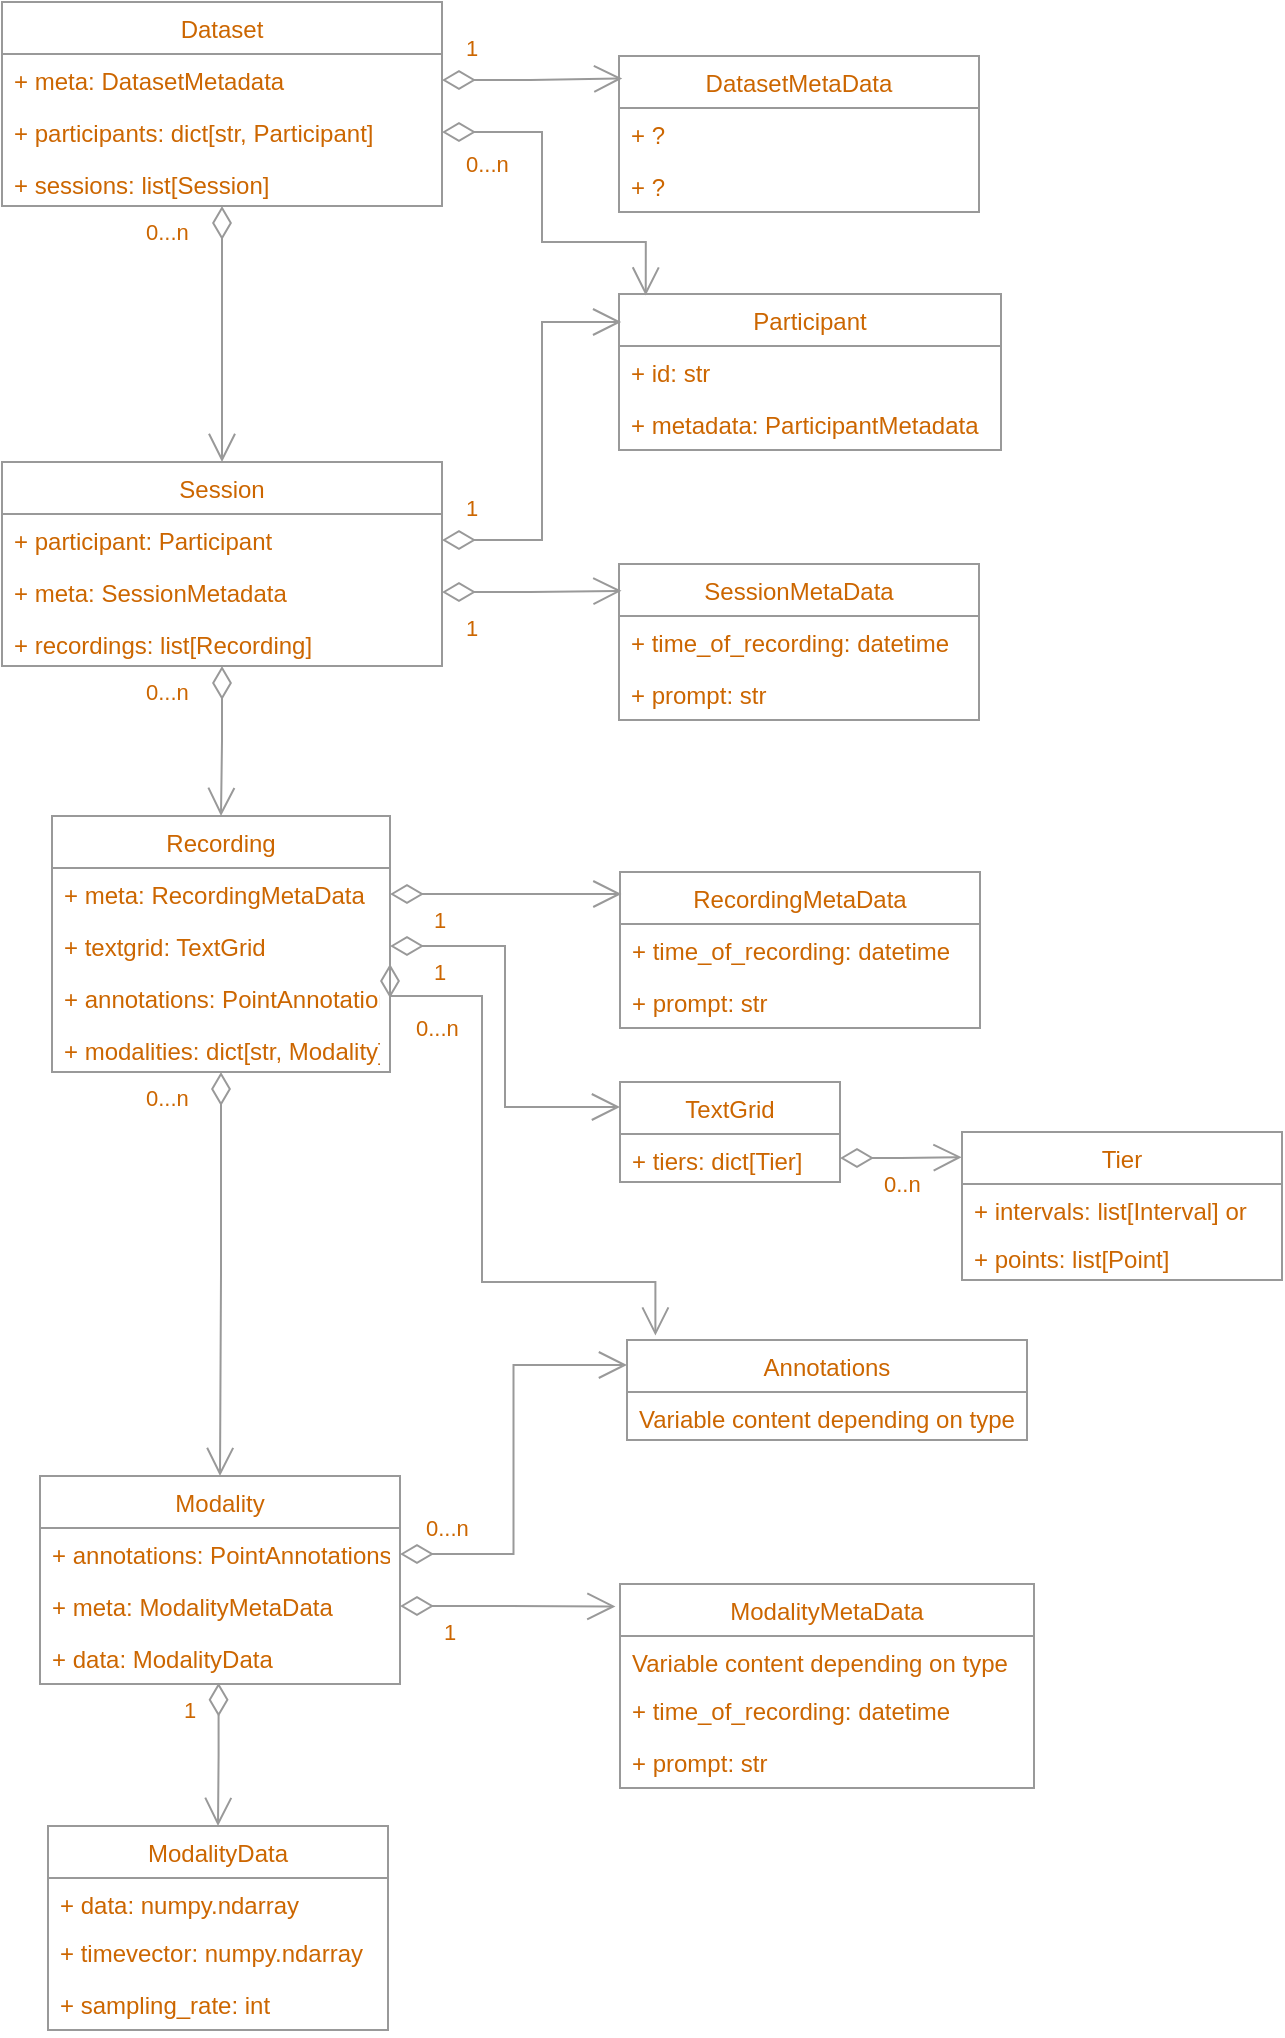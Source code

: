 <mxfile version="22.1.16" type="device">
  <diagram id="lCh61VhRBcFmrFULaLqr" name="Page-1">
    <mxGraphModel dx="1147" dy="670" grid="1" gridSize="10" guides="1" tooltips="1" connect="1" arrows="1" fold="1" page="1" pageScale="1" pageWidth="1169" pageHeight="827" math="0" shadow="0">
      <root>
        <mxCell id="0" />
        <mxCell id="1" parent="0" />
        <mxCell id="EE9BV4YBEMpnvcACtNnI-5" value="Recording" style="swimlane;fontStyle=0;childLayout=stackLayout;horizontal=1;startSize=26;fillColor=none;horizontalStack=0;resizeParent=1;resizeParentMax=0;resizeLast=0;collapsible=1;marginBottom=0;labelBorderColor=none;fontColor=#CC6600;strokeColor=#999999;" parent="1" vertex="1">
          <mxGeometry x="405" y="447" width="169" height="128" as="geometry" />
        </mxCell>
        <mxCell id="EE9BV4YBEMpnvcACtNnI-7" value="+ meta: RecordingMetaData" style="text;strokeColor=none;fillColor=none;align=left;verticalAlign=top;spacingLeft=4;spacingRight=4;overflow=hidden;rotatable=0;points=[[0,0.5],[1,0.5]];portConstraint=eastwest;labelBorderColor=none;fontColor=#CC6600;" parent="EE9BV4YBEMpnvcACtNnI-5" vertex="1">
          <mxGeometry y="26" width="169" height="26" as="geometry" />
        </mxCell>
        <mxCell id="EE9BV4YBEMpnvcACtNnI-8" value="+ textgrid: TextGrid" style="text;strokeColor=none;fillColor=none;align=left;verticalAlign=top;spacingLeft=4;spacingRight=4;overflow=hidden;rotatable=0;points=[[0,0.5],[1,0.5]];portConstraint=eastwest;labelBorderColor=none;fontColor=#CC6600;snapToPoint=1;" parent="EE9BV4YBEMpnvcACtNnI-5" vertex="1">
          <mxGeometry y="52" width="169" height="26" as="geometry" />
        </mxCell>
        <mxCell id="dw-5MU0nXrqIQdTcudcJ-73" value="+ annotations: PointAnnotations" style="text;strokeColor=none;fillColor=none;align=left;verticalAlign=top;spacingLeft=4;spacingRight=4;overflow=hidden;rotatable=0;points=[[0,0.5],[1,0.5]];portConstraint=eastwest;labelBorderColor=none;fontColor=#CC6600;" vertex="1" parent="EE9BV4YBEMpnvcACtNnI-5">
          <mxGeometry y="78" width="169" height="26" as="geometry" />
        </mxCell>
        <mxCell id="EE9BV4YBEMpnvcACtNnI-6" value="+ modalities: dict[str, Modality]" style="text;strokeColor=none;fillColor=none;align=left;verticalAlign=top;spacingLeft=4;spacingRight=4;overflow=hidden;rotatable=0;points=[[0,0.5],[1,0.5]];portConstraint=eastwest;labelBorderColor=none;fontColor=#CC6600;" parent="EE9BV4YBEMpnvcACtNnI-5" vertex="1">
          <mxGeometry y="104" width="169" height="24" as="geometry" />
        </mxCell>
        <mxCell id="EE9BV4YBEMpnvcACtNnI-9" value="Modality" style="swimlane;fontStyle=0;childLayout=stackLayout;horizontal=1;startSize=26;fillColor=none;horizontalStack=0;resizeParent=1;resizeParentMax=0;resizeLast=0;collapsible=1;marginBottom=0;labelBorderColor=none;strokeColor=#999999;fontColor=#CC6600;" parent="1" vertex="1">
          <mxGeometry x="399" y="777" width="180" height="104" as="geometry">
            <mxRectangle x="410" y="720" width="90" height="30" as="alternateBounds" />
          </mxGeometry>
        </mxCell>
        <mxCell id="EE9BV4YBEMpnvcACtNnI-12" value="+ annotations: PointAnnotations" style="text;strokeColor=none;fillColor=none;align=left;verticalAlign=top;spacingLeft=4;spacingRight=4;overflow=hidden;rotatable=0;points=[[0,0.5],[1,0.5]];portConstraint=eastwest;labelBorderColor=none;fontColor=#CC6600;" parent="EE9BV4YBEMpnvcACtNnI-9" vertex="1">
          <mxGeometry y="26" width="180" height="26" as="geometry" />
        </mxCell>
        <mxCell id="dw-5MU0nXrqIQdTcudcJ-68" value="+ meta: ModalityMetaData" style="text;strokeColor=none;fillColor=none;align=left;verticalAlign=top;spacingLeft=4;spacingRight=4;overflow=hidden;rotatable=0;points=[[0,0.5],[1,0.5]];portConstraint=eastwest;labelBorderColor=none;fontColor=#CC6600;" vertex="1" parent="EE9BV4YBEMpnvcACtNnI-9">
          <mxGeometry y="52" width="180" height="26" as="geometry" />
        </mxCell>
        <mxCell id="EE9BV4YBEMpnvcACtNnI-10" value="+ data: ModalityData" style="text;strokeColor=none;fillColor=none;align=left;verticalAlign=top;spacingLeft=4;spacingRight=4;overflow=hidden;rotatable=0;points=[[0,0.5],[1,0.5]];portConstraint=eastwest;labelBorderColor=none;fontColor=#CC6600;" parent="EE9BV4YBEMpnvcACtNnI-9" vertex="1">
          <mxGeometry y="78" width="180" height="26" as="geometry" />
        </mxCell>
        <mxCell id="EE9BV4YBEMpnvcACtNnI-13" value="ModalityData" style="swimlane;fontStyle=0;childLayout=stackLayout;horizontal=1;startSize=26;fillColor=none;horizontalStack=0;resizeParent=1;resizeParentMax=0;resizeLast=0;collapsible=1;marginBottom=0;labelBorderColor=none;strokeColor=#999999;fontColor=#CC6600;" parent="1" vertex="1">
          <mxGeometry x="403" y="952" width="170" height="102" as="geometry" />
        </mxCell>
        <mxCell id="EE9BV4YBEMpnvcACtNnI-14" value="+ data: numpy.ndarray" style="text;strokeColor=none;fillColor=none;align=left;verticalAlign=top;spacingLeft=4;spacingRight=4;overflow=hidden;rotatable=0;points=[[0,0.5],[1,0.5]];portConstraint=eastwest;labelBorderColor=none;fontColor=#CC6600;" parent="EE9BV4YBEMpnvcACtNnI-13" vertex="1">
          <mxGeometry y="26" width="170" height="24" as="geometry" />
        </mxCell>
        <mxCell id="EE9BV4YBEMpnvcACtNnI-15" value="+ timevector: numpy.ndarray" style="text;strokeColor=none;fillColor=none;align=left;verticalAlign=top;spacingLeft=4;spacingRight=4;overflow=hidden;rotatable=0;points=[[0,0.5],[1,0.5]];portConstraint=eastwest;labelBorderColor=none;fontColor=#CC6600;" parent="EE9BV4YBEMpnvcACtNnI-13" vertex="1">
          <mxGeometry y="50" width="170" height="26" as="geometry" />
        </mxCell>
        <mxCell id="EE9BV4YBEMpnvcACtNnI-16" value="+ sampling_rate: int" style="text;strokeColor=none;fillColor=none;align=left;verticalAlign=top;spacingLeft=4;spacingRight=4;overflow=hidden;rotatable=0;points=[[0,0.5],[1,0.5]];portConstraint=eastwest;labelBorderColor=none;fontColor=#CC6600;" parent="EE9BV4YBEMpnvcACtNnI-13" vertex="1">
          <mxGeometry y="76" width="170" height="26" as="geometry" />
        </mxCell>
        <mxCell id="EE9BV4YBEMpnvcACtNnI-17" value="RecordingMetaData" style="swimlane;fontStyle=0;childLayout=stackLayout;horizontal=1;startSize=26;fillColor=none;horizontalStack=0;resizeParent=1;resizeParentMax=0;resizeLast=0;collapsible=1;marginBottom=0;labelBorderColor=none;strokeColor=#999999;fontColor=#CC6600;" parent="1" vertex="1">
          <mxGeometry x="689" y="475" width="180" height="78" as="geometry" />
        </mxCell>
        <mxCell id="EE9BV4YBEMpnvcACtNnI-19" value="+ time_of_recording: datetime" style="text;strokeColor=none;fillColor=none;align=left;verticalAlign=top;spacingLeft=4;spacingRight=4;overflow=hidden;rotatable=0;points=[[0,0.5],[1,0.5]];portConstraint=eastwest;labelBorderColor=none;fontColor=#CC6600;" parent="EE9BV4YBEMpnvcACtNnI-17" vertex="1">
          <mxGeometry y="26" width="180" height="26" as="geometry" />
        </mxCell>
        <mxCell id="EE9BV4YBEMpnvcACtNnI-20" value="+ prompt: str" style="text;strokeColor=none;fillColor=none;align=left;verticalAlign=top;spacingLeft=4;spacingRight=4;overflow=hidden;rotatable=0;points=[[0,0.5],[1,0.5]];portConstraint=eastwest;labelBorderColor=none;fontColor=#CC6600;" parent="EE9BV4YBEMpnvcACtNnI-17" vertex="1">
          <mxGeometry y="52" width="180" height="26" as="geometry" />
        </mxCell>
        <mxCell id="EE9BV4YBEMpnvcACtNnI-21" value="TextGrid" style="swimlane;fontStyle=0;childLayout=stackLayout;horizontal=1;startSize=26;fillColor=none;horizontalStack=0;resizeParent=1;resizeParentMax=0;resizeLast=0;collapsible=1;marginBottom=0;labelBorderColor=none;strokeColor=#999999;fontColor=#CC6600;" parent="1" vertex="1">
          <mxGeometry x="689" y="580" width="110" height="50" as="geometry" />
        </mxCell>
        <mxCell id="dw-5MU0nXrqIQdTcudcJ-53" value="+ tiers: dict[Tier]" style="text;strokeColor=none;fillColor=none;align=left;verticalAlign=top;spacingLeft=4;spacingRight=4;overflow=hidden;rotatable=0;points=[[0,0.5],[1,0.5]];portConstraint=eastwest;labelBorderColor=none;fontColor=#CC6600;" vertex="1" parent="EE9BV4YBEMpnvcACtNnI-21">
          <mxGeometry y="26" width="110" height="24" as="geometry" />
        </mxCell>
        <mxCell id="EE9BV4YBEMpnvcACtNnI-25" value="" style="endArrow=open;html=1;endSize=12;startArrow=diamondThin;startSize=14;startFill=0;edgeStyle=orthogonalEdgeStyle;rounded=0;fontColor=#CC6600;exitX=1;exitY=0.5;exitDx=0;exitDy=0;entryX=0;entryY=0.25;entryDx=0;entryDy=0;strokeColor=#999999;" parent="1" source="EE9BV4YBEMpnvcACtNnI-8" target="EE9BV4YBEMpnvcACtNnI-21" edge="1">
          <mxGeometry relative="1" as="geometry">
            <mxPoint x="689" y="547" as="sourcePoint" />
            <mxPoint x="759" y="457" as="targetPoint" />
          </mxGeometry>
        </mxCell>
        <mxCell id="EE9BV4YBEMpnvcACtNnI-26" value="1" style="edgeLabel;resizable=0;html=1;align=left;verticalAlign=top;labelBorderColor=none;strokeColor=#999999;fontColor=#CC6600;fillColor=none;labelBackgroundColor=none;" parent="EE9BV4YBEMpnvcACtNnI-25" connectable="0" vertex="1">
          <mxGeometry x="-1" relative="1" as="geometry">
            <mxPoint x="20" as="offset" />
          </mxGeometry>
        </mxCell>
        <mxCell id="EE9BV4YBEMpnvcACtNnI-33" value="" style="endArrow=open;html=1;endSize=12;startArrow=diamondThin;startSize=14;startFill=0;edgeStyle=orthogonalEdgeStyle;rounded=0;fontColor=#CC6600;entryX=0.5;entryY=0;entryDx=0;entryDy=0;strokeColor=#999999;" parent="1" source="EE9BV4YBEMpnvcACtNnI-5" target="EE9BV4YBEMpnvcACtNnI-9" edge="1">
          <mxGeometry relative="1" as="geometry">
            <mxPoint x="169" y="529" as="sourcePoint" />
            <mxPoint x="304" y="600" as="targetPoint" />
          </mxGeometry>
        </mxCell>
        <mxCell id="EE9BV4YBEMpnvcACtNnI-34" value="0...n" style="edgeLabel;resizable=0;html=1;align=left;verticalAlign=top;labelBorderColor=none;strokeColor=#999999;fontColor=#CC6600;fillColor=none;labelBackgroundColor=none;" parent="EE9BV4YBEMpnvcACtNnI-33" connectable="0" vertex="1">
          <mxGeometry x="-1" relative="1" as="geometry">
            <mxPoint x="-40" as="offset" />
          </mxGeometry>
        </mxCell>
        <mxCell id="EE9BV4YBEMpnvcACtNnI-38" value="" style="endArrow=open;html=1;endSize=12;startArrow=diamondThin;startSize=14;startFill=0;edgeStyle=orthogonalEdgeStyle;rounded=0;fontColor=#CC6600;entryX=0.004;entryY=0.141;entryDx=0;entryDy=0;strokeColor=#999999;exitX=1;exitY=0.5;exitDx=0;exitDy=0;entryPerimeter=0;" parent="1" source="EE9BV4YBEMpnvcACtNnI-7" target="EE9BV4YBEMpnvcACtNnI-17" edge="1">
          <mxGeometry relative="1" as="geometry">
            <mxPoint x="489" y="527" as="sourcePoint" />
            <mxPoint x="314" y="717" as="targetPoint" />
          </mxGeometry>
        </mxCell>
        <mxCell id="EE9BV4YBEMpnvcACtNnI-39" value="1" style="edgeLabel;resizable=0;html=1;align=left;verticalAlign=top;labelBorderColor=none;strokeColor=#999999;fontColor=#CC6600;fillColor=none;labelBackgroundColor=none;" parent="EE9BV4YBEMpnvcACtNnI-38" connectable="0" vertex="1">
          <mxGeometry x="-1" relative="1" as="geometry">
            <mxPoint x="20" as="offset" />
          </mxGeometry>
        </mxCell>
        <mxCell id="dw-5MU0nXrqIQdTcudcJ-2" value="Session" style="swimlane;fontStyle=0;childLayout=stackLayout;horizontal=1;startSize=26;fillColor=none;horizontalStack=0;resizeParent=1;resizeParentMax=0;resizeLast=0;collapsible=1;marginBottom=0;labelBorderColor=none;fontColor=#CC6600;strokeColor=#999999;" vertex="1" parent="1">
          <mxGeometry x="380" y="270" width="220" height="102" as="geometry" />
        </mxCell>
        <mxCell id="dw-5MU0nXrqIQdTcudcJ-39" value="+ participant: Participant" style="text;strokeColor=none;fillColor=none;align=left;verticalAlign=top;spacingLeft=4;spacingRight=4;overflow=hidden;rotatable=0;points=[[0,0.5],[1,0.5]];portConstraint=eastwest;labelBorderColor=none;fontColor=#CC6600;" vertex="1" parent="dw-5MU0nXrqIQdTcudcJ-2">
          <mxGeometry y="26" width="220" height="26" as="geometry" />
        </mxCell>
        <mxCell id="dw-5MU0nXrqIQdTcudcJ-4" value="+ meta: SessionMetadata" style="text;strokeColor=none;fillColor=none;align=left;verticalAlign=top;spacingLeft=4;spacingRight=4;overflow=hidden;rotatable=0;points=[[0,0.5],[1,0.5]];portConstraint=eastwest;labelBorderColor=none;fontColor=#CC6600;" vertex="1" parent="dw-5MU0nXrqIQdTcudcJ-2">
          <mxGeometry y="52" width="220" height="26" as="geometry" />
        </mxCell>
        <mxCell id="dw-5MU0nXrqIQdTcudcJ-3" value="+ recordings: list[Recording]" style="text;strokeColor=none;fillColor=none;align=left;verticalAlign=top;spacingLeft=4;spacingRight=4;overflow=hidden;rotatable=0;points=[[0,0.5],[1,0.5]];portConstraint=eastwest;labelBorderColor=none;fontColor=#CC6600;" vertex="1" parent="dw-5MU0nXrqIQdTcudcJ-2">
          <mxGeometry y="78" width="220" height="24" as="geometry" />
        </mxCell>
        <mxCell id="dw-5MU0nXrqIQdTcudcJ-9" value="" style="endArrow=open;html=1;endSize=12;startArrow=diamondThin;startSize=14;startFill=0;edgeStyle=orthogonalEdgeStyle;rounded=0;fontColor=#CC6600;entryX=0.5;entryY=0;entryDx=0;entryDy=0;strokeColor=#999999;" edge="1" parent="1" source="dw-5MU0nXrqIQdTcudcJ-2" target="EE9BV4YBEMpnvcACtNnI-5">
          <mxGeometry relative="1" as="geometry">
            <mxPoint x="480" y="372" as="sourcePoint" />
            <mxPoint x="486.5" y="434" as="targetPoint" />
          </mxGeometry>
        </mxCell>
        <mxCell id="dw-5MU0nXrqIQdTcudcJ-10" value="0...n" style="edgeLabel;resizable=0;html=1;align=left;verticalAlign=top;labelBorderColor=none;strokeColor=#999999;fontColor=#CC6600;fillColor=none;labelBackgroundColor=none;" connectable="0" vertex="1" parent="dw-5MU0nXrqIQdTcudcJ-9">
          <mxGeometry x="-1" relative="1" as="geometry">
            <mxPoint x="-40" as="offset" />
          </mxGeometry>
        </mxCell>
        <mxCell id="dw-5MU0nXrqIQdTcudcJ-11" value="Dataset" style="swimlane;fontStyle=0;childLayout=stackLayout;horizontal=1;startSize=26;fillColor=none;horizontalStack=0;resizeParent=1;resizeParentMax=0;resizeLast=0;collapsible=1;marginBottom=0;labelBorderColor=none;fontColor=#CC6600;strokeColor=#999999;" vertex="1" parent="1">
          <mxGeometry x="380" y="40" width="220" height="102" as="geometry" />
        </mxCell>
        <mxCell id="dw-5MU0nXrqIQdTcudcJ-13" value="+ meta: DatasetMetadata" style="text;strokeColor=none;fillColor=none;align=left;verticalAlign=top;spacingLeft=4;spacingRight=4;overflow=hidden;rotatable=0;points=[[0,0.5],[1,0.5]];portConstraint=eastwest;labelBorderColor=none;fontColor=#CC6600;" vertex="1" parent="dw-5MU0nXrqIQdTcudcJ-11">
          <mxGeometry y="26" width="220" height="26" as="geometry" />
        </mxCell>
        <mxCell id="dw-5MU0nXrqIQdTcudcJ-30" value="+ participants: dict[str, Participant]" style="text;strokeColor=none;fillColor=none;align=left;verticalAlign=top;spacingLeft=4;spacingRight=4;overflow=hidden;rotatable=0;points=[[0,0.5],[1,0.5]];portConstraint=eastwest;labelBorderColor=none;fontColor=#CC6600;" vertex="1" parent="dw-5MU0nXrqIQdTcudcJ-11">
          <mxGeometry y="52" width="220" height="26" as="geometry" />
        </mxCell>
        <mxCell id="dw-5MU0nXrqIQdTcudcJ-12" value="+ sessions: list[Session]" style="text;strokeColor=none;fillColor=none;align=left;verticalAlign=top;spacingLeft=4;spacingRight=4;overflow=hidden;rotatable=0;points=[[0,0.5],[1,0.5]];portConstraint=eastwest;labelBorderColor=none;fontColor=#CC6600;" vertex="1" parent="dw-5MU0nXrqIQdTcudcJ-11">
          <mxGeometry y="78" width="220" height="24" as="geometry" />
        </mxCell>
        <mxCell id="dw-5MU0nXrqIQdTcudcJ-14" value="SessionMetaData" style="swimlane;fontStyle=0;childLayout=stackLayout;horizontal=1;startSize=26;fillColor=none;horizontalStack=0;resizeParent=1;resizeParentMax=0;resizeLast=0;collapsible=1;marginBottom=0;labelBorderColor=none;strokeColor=#999999;fontColor=#CC6600;" vertex="1" parent="1">
          <mxGeometry x="688.5" y="321" width="180" height="78" as="geometry" />
        </mxCell>
        <mxCell id="dw-5MU0nXrqIQdTcudcJ-16" value="+ time_of_recording: datetime" style="text;strokeColor=none;fillColor=none;align=left;verticalAlign=top;spacingLeft=4;spacingRight=4;overflow=hidden;rotatable=0;points=[[0,0.5],[1,0.5]];portConstraint=eastwest;labelBorderColor=none;fontColor=#CC6600;" vertex="1" parent="dw-5MU0nXrqIQdTcudcJ-14">
          <mxGeometry y="26" width="180" height="26" as="geometry" />
        </mxCell>
        <mxCell id="dw-5MU0nXrqIQdTcudcJ-17" value="+ prompt: str" style="text;strokeColor=none;fillColor=none;align=left;verticalAlign=top;spacingLeft=4;spacingRight=4;overflow=hidden;rotatable=0;points=[[0,0.5],[1,0.5]];portConstraint=eastwest;labelBorderColor=none;fontColor=#CC6600;" vertex="1" parent="dw-5MU0nXrqIQdTcudcJ-14">
          <mxGeometry y="52" width="180" height="26" as="geometry" />
        </mxCell>
        <mxCell id="dw-5MU0nXrqIQdTcudcJ-24" value="DatasetMetaData" style="swimlane;fontStyle=0;childLayout=stackLayout;horizontal=1;startSize=26;fillColor=none;horizontalStack=0;resizeParent=1;resizeParentMax=0;resizeLast=0;collapsible=1;marginBottom=0;labelBorderColor=none;strokeColor=#999999;fontColor=#CC6600;" vertex="1" parent="1">
          <mxGeometry x="688.5" y="67" width="180" height="78" as="geometry" />
        </mxCell>
        <mxCell id="dw-5MU0nXrqIQdTcudcJ-25" value="+ ?" style="text;strokeColor=none;fillColor=none;align=left;verticalAlign=top;spacingLeft=4;spacingRight=4;overflow=hidden;rotatable=0;points=[[0,0.5],[1,0.5]];portConstraint=eastwest;labelBorderColor=none;fontColor=#CC6600;" vertex="1" parent="dw-5MU0nXrqIQdTcudcJ-24">
          <mxGeometry y="26" width="180" height="26" as="geometry" />
        </mxCell>
        <mxCell id="dw-5MU0nXrqIQdTcudcJ-26" value="+ ?" style="text;strokeColor=none;fillColor=none;align=left;verticalAlign=top;spacingLeft=4;spacingRight=4;overflow=hidden;rotatable=0;points=[[0,0.5],[1,0.5]];portConstraint=eastwest;labelBorderColor=none;fontColor=#CC6600;" vertex="1" parent="dw-5MU0nXrqIQdTcudcJ-24">
          <mxGeometry y="52" width="180" height="26" as="geometry" />
        </mxCell>
        <mxCell id="dw-5MU0nXrqIQdTcudcJ-27" value="Participant" style="swimlane;fontStyle=0;childLayout=stackLayout;horizontal=1;startSize=26;fillColor=none;horizontalStack=0;resizeParent=1;resizeParentMax=0;resizeLast=0;collapsible=1;marginBottom=0;labelBorderColor=none;strokeColor=#999999;fontColor=#CC6600;" vertex="1" parent="1">
          <mxGeometry x="688.5" y="186" width="191" height="78" as="geometry" />
        </mxCell>
        <mxCell id="dw-5MU0nXrqIQdTcudcJ-28" value="+ id: str" style="text;strokeColor=none;fillColor=none;align=left;verticalAlign=top;spacingLeft=4;spacingRight=4;overflow=hidden;rotatable=0;points=[[0,0.5],[1,0.5]];portConstraint=eastwest;labelBorderColor=none;fontColor=#CC6600;" vertex="1" parent="dw-5MU0nXrqIQdTcudcJ-27">
          <mxGeometry y="26" width="191" height="26" as="geometry" />
        </mxCell>
        <mxCell id="dw-5MU0nXrqIQdTcudcJ-29" value="+ metadata: ParticipantMetadata" style="text;strokeColor=none;fillColor=none;align=left;verticalAlign=top;spacingLeft=4;spacingRight=4;overflow=hidden;rotatable=0;points=[[0,0.5],[1,0.5]];portConstraint=eastwest;labelBorderColor=none;fontColor=#CC6600;" vertex="1" parent="dw-5MU0nXrqIQdTcudcJ-27">
          <mxGeometry y="52" width="191" height="26" as="geometry" />
        </mxCell>
        <mxCell id="dw-5MU0nXrqIQdTcudcJ-31" value="" style="endArrow=open;html=1;endSize=12;startArrow=diamondThin;startSize=14;startFill=0;edgeStyle=orthogonalEdgeStyle;rounded=0;fontColor=#CC6600;entryX=0.5;entryY=0;entryDx=0;entryDy=0;strokeColor=#999999;" edge="1" parent="1" source="dw-5MU0nXrqIQdTcudcJ-11" target="dw-5MU0nXrqIQdTcudcJ-2">
          <mxGeometry relative="1" as="geometry">
            <mxPoint x="480" y="150" as="sourcePoint" />
            <mxPoint x="499" y="410" as="targetPoint" />
          </mxGeometry>
        </mxCell>
        <mxCell id="dw-5MU0nXrqIQdTcudcJ-32" value="0...n" style="edgeLabel;resizable=0;html=1;align=left;verticalAlign=top;labelBorderColor=none;strokeColor=#999999;fontColor=#CC6600;fillColor=none;labelBackgroundColor=none;" connectable="0" vertex="1" parent="dw-5MU0nXrqIQdTcudcJ-31">
          <mxGeometry x="-1" relative="1" as="geometry">
            <mxPoint x="-40" as="offset" />
          </mxGeometry>
        </mxCell>
        <mxCell id="dw-5MU0nXrqIQdTcudcJ-33" value="" style="endArrow=open;html=1;endSize=12;startArrow=diamondThin;startSize=14;startFill=0;edgeStyle=orthogonalEdgeStyle;rounded=0;fontColor=#CC6600;entryX=0.009;entryY=0.144;entryDx=0;entryDy=0;strokeColor=#999999;exitX=1;exitY=0.5;exitDx=0;exitDy=0;entryPerimeter=0;" edge="1" parent="1" source="dw-5MU0nXrqIQdTcudcJ-13" target="dw-5MU0nXrqIQdTcudcJ-24">
          <mxGeometry relative="1" as="geometry">
            <mxPoint x="638" y="190" as="sourcePoint" />
            <mxPoint x="557" y="420" as="targetPoint" />
          </mxGeometry>
        </mxCell>
        <mxCell id="dw-5MU0nXrqIQdTcudcJ-35" value="" style="endArrow=open;html=1;endSize=12;startArrow=diamondThin;startSize=14;startFill=0;edgeStyle=orthogonalEdgeStyle;rounded=0;fontColor=#CC6600;strokeColor=#999999;exitX=1;exitY=0.5;exitDx=0;exitDy=0;entryX=0.07;entryY=0.01;entryDx=0;entryDy=0;entryPerimeter=0;" edge="1" parent="1" source="dw-5MU0nXrqIQdTcudcJ-30" target="dw-5MU0nXrqIQdTcudcJ-27">
          <mxGeometry relative="1" as="geometry">
            <mxPoint x="610" y="113" as="sourcePoint" />
            <mxPoint x="700" y="180" as="targetPoint" />
            <Array as="points">
              <mxPoint x="650" y="105" />
              <mxPoint x="650" y="160" />
              <mxPoint x="702" y="160" />
            </Array>
          </mxGeometry>
        </mxCell>
        <mxCell id="dw-5MU0nXrqIQdTcudcJ-37" value="" style="endArrow=open;html=1;endSize=12;startArrow=diamondThin;startSize=14;startFill=0;edgeStyle=orthogonalEdgeStyle;rounded=0;fontColor=#CC6600;strokeColor=#999999;exitX=1;exitY=0.5;exitDx=0;exitDy=0;entryX=0.006;entryY=0.167;entryDx=0;entryDy=0;entryPerimeter=0;" edge="1" parent="1" source="dw-5MU0nXrqIQdTcudcJ-39" target="dw-5MU0nXrqIQdTcudcJ-27">
          <mxGeometry relative="1" as="geometry">
            <mxPoint x="620" y="299" as="sourcePoint" />
            <mxPoint x="670" y="190" as="targetPoint" />
            <Array as="points">
              <mxPoint x="650" y="309" />
              <mxPoint x="650" y="200" />
              <mxPoint x="690" y="200" />
            </Array>
          </mxGeometry>
        </mxCell>
        <mxCell id="dw-5MU0nXrqIQdTcudcJ-40" value="" style="endArrow=open;html=1;endSize=12;startArrow=diamondThin;startSize=14;startFill=0;edgeStyle=orthogonalEdgeStyle;rounded=0;fontColor=#CC6600;strokeColor=#999999;entryX=0.007;entryY=0.172;entryDx=0;entryDy=0;entryPerimeter=0;" edge="1" parent="1" source="dw-5MU0nXrqIQdTcudcJ-4" target="dw-5MU0nXrqIQdTcudcJ-14">
          <mxGeometry relative="1" as="geometry">
            <mxPoint x="600" y="336" as="sourcePoint" />
            <mxPoint x="690" y="336" as="targetPoint" />
          </mxGeometry>
        </mxCell>
        <mxCell id="dw-5MU0nXrqIQdTcudcJ-41" value="0...n" style="edgeLabel;resizable=0;html=1;align=left;verticalAlign=top;labelBorderColor=none;strokeColor=#999999;fontColor=#CC6600;fillColor=none;labelBackgroundColor=none;" connectable="0" vertex="1" parent="1">
          <mxGeometry x="610" y="108" as="geometry" />
        </mxCell>
        <mxCell id="dw-5MU0nXrqIQdTcudcJ-42" value="1" style="edgeLabel;resizable=0;html=1;align=left;verticalAlign=top;labelBorderColor=none;strokeColor=#999999;fontColor=#CC6600;fillColor=none;labelBackgroundColor=none;" connectable="0" vertex="1" parent="1">
          <mxGeometry x="610" y="50" as="geometry" />
        </mxCell>
        <mxCell id="dw-5MU0nXrqIQdTcudcJ-43" value="1" style="edgeLabel;resizable=0;html=1;align=left;verticalAlign=top;labelBorderColor=none;strokeColor=#999999;fontColor=#CC6600;fillColor=none;labelBackgroundColor=none;" connectable="0" vertex="1" parent="1">
          <mxGeometry x="610" y="280" as="geometry" />
        </mxCell>
        <mxCell id="dw-5MU0nXrqIQdTcudcJ-44" value="1" style="edgeLabel;resizable=0;html=1;align=left;verticalAlign=top;labelBorderColor=none;strokeColor=#999999;fontColor=#CC6600;fillColor=none;labelBackgroundColor=none;" connectable="0" vertex="1" parent="1">
          <mxGeometry x="610" y="340" as="geometry" />
        </mxCell>
        <mxCell id="dw-5MU0nXrqIQdTcudcJ-45" value="ModalityMetaData" style="swimlane;fontStyle=0;childLayout=stackLayout;horizontal=1;startSize=26;fillColor=none;horizontalStack=0;resizeParent=1;resizeParentMax=0;resizeLast=0;collapsible=1;marginBottom=0;labelBorderColor=none;strokeColor=#999999;fontColor=#CC6600;" vertex="1" parent="1">
          <mxGeometry x="689" y="831" width="207" height="102" as="geometry" />
        </mxCell>
        <mxCell id="dw-5MU0nXrqIQdTcudcJ-46" value="Variable content depending on type" style="text;strokeColor=none;fillColor=none;align=left;verticalAlign=top;spacingLeft=4;spacingRight=4;overflow=hidden;rotatable=0;points=[[0,0.5],[1,0.5]];portConstraint=eastwest;labelBorderColor=none;fontColor=#CC6600;" vertex="1" parent="dw-5MU0nXrqIQdTcudcJ-45">
          <mxGeometry y="26" width="207" height="24" as="geometry" />
        </mxCell>
        <mxCell id="dw-5MU0nXrqIQdTcudcJ-47" value="+ time_of_recording: datetime" style="text;strokeColor=none;fillColor=none;align=left;verticalAlign=top;spacingLeft=4;spacingRight=4;overflow=hidden;rotatable=0;points=[[0,0.5],[1,0.5]];portConstraint=eastwest;labelBorderColor=none;fontColor=#CC6600;" vertex="1" parent="dw-5MU0nXrqIQdTcudcJ-45">
          <mxGeometry y="50" width="207" height="26" as="geometry" />
        </mxCell>
        <mxCell id="dw-5MU0nXrqIQdTcudcJ-48" value="+ prompt: str" style="text;strokeColor=none;fillColor=none;align=left;verticalAlign=top;spacingLeft=4;spacingRight=4;overflow=hidden;rotatable=0;points=[[0,0.5],[1,0.5]];portConstraint=eastwest;labelBorderColor=none;fontColor=#CC6600;" vertex="1" parent="dw-5MU0nXrqIQdTcudcJ-45">
          <mxGeometry y="76" width="207" height="26" as="geometry" />
        </mxCell>
        <mxCell id="dw-5MU0nXrqIQdTcudcJ-49" value="" style="endArrow=open;html=1;endSize=12;startArrow=diamondThin;startSize=14;startFill=0;edgeStyle=orthogonalEdgeStyle;rounded=0;fontColor=#CC6600;entryX=-0.011;entryY=0.11;entryDx=0;entryDy=0;strokeColor=#999999;exitX=1;exitY=0.5;exitDx=0;exitDy=0;entryPerimeter=0;" edge="1" parent="1" source="dw-5MU0nXrqIQdTcudcJ-68" target="dw-5MU0nXrqIQdTcudcJ-45">
          <mxGeometry relative="1" as="geometry">
            <mxPoint x="584" y="596" as="sourcePoint" />
            <mxPoint x="700" y="572" as="targetPoint" />
          </mxGeometry>
        </mxCell>
        <mxCell id="dw-5MU0nXrqIQdTcudcJ-50" value="1" style="edgeLabel;resizable=0;html=1;align=left;verticalAlign=top;labelBorderColor=none;strokeColor=#999999;fontColor=#CC6600;fillColor=none;labelBackgroundColor=none;" connectable="0" vertex="1" parent="dw-5MU0nXrqIQdTcudcJ-49">
          <mxGeometry x="-1" relative="1" as="geometry">
            <mxPoint x="20" as="offset" />
          </mxGeometry>
        </mxCell>
        <mxCell id="dw-5MU0nXrqIQdTcudcJ-55" value="Tier" style="swimlane;fontStyle=0;childLayout=stackLayout;horizontal=1;startSize=26;fillColor=none;horizontalStack=0;resizeParent=1;resizeParentMax=0;resizeLast=0;collapsible=1;marginBottom=0;labelBorderColor=none;strokeColor=#999999;fontColor=#CC6600;" vertex="1" parent="1">
          <mxGeometry x="860" y="605" width="160" height="74" as="geometry" />
        </mxCell>
        <mxCell id="dw-5MU0nXrqIQdTcudcJ-56" value="+ intervals: list[Interval] or" style="text;strokeColor=none;fillColor=none;align=left;verticalAlign=top;spacingLeft=4;spacingRight=4;overflow=hidden;rotatable=0;points=[[0,0.5],[1,0.5]];portConstraint=eastwest;labelBorderColor=none;fontColor=#CC6600;" vertex="1" parent="dw-5MU0nXrqIQdTcudcJ-55">
          <mxGeometry y="26" width="160" height="24" as="geometry" />
        </mxCell>
        <mxCell id="dw-5MU0nXrqIQdTcudcJ-57" value="+ points: list[Point]" style="text;strokeColor=none;fillColor=none;align=left;verticalAlign=top;spacingLeft=4;spacingRight=4;overflow=hidden;rotatable=0;points=[[0,0.5],[1,0.5]];portConstraint=eastwest;labelBorderColor=none;fontColor=#CC6600;" vertex="1" parent="dw-5MU0nXrqIQdTcudcJ-55">
          <mxGeometry y="50" width="160" height="24" as="geometry" />
        </mxCell>
        <mxCell id="dw-5MU0nXrqIQdTcudcJ-58" value="" style="endArrow=open;html=1;endSize=12;startArrow=diamondThin;startSize=14;startFill=0;edgeStyle=orthogonalEdgeStyle;rounded=0;fontColor=#CC6600;exitX=1;exitY=0.5;exitDx=0;exitDy=0;entryX=-0.001;entryY=0.17;entryDx=0;entryDy=0;strokeColor=#999999;entryPerimeter=0;" edge="1" parent="1" source="dw-5MU0nXrqIQdTcudcJ-53" target="dw-5MU0nXrqIQdTcudcJ-55">
          <mxGeometry relative="1" as="geometry">
            <mxPoint x="584" y="509" as="sourcePoint" />
            <mxPoint x="699" y="603" as="targetPoint" />
          </mxGeometry>
        </mxCell>
        <mxCell id="dw-5MU0nXrqIQdTcudcJ-59" value="0..n" style="edgeLabel;resizable=0;html=1;align=left;verticalAlign=top;labelBorderColor=none;strokeColor=#999999;fontColor=#CC6600;fillColor=none;labelBackgroundColor=none;" connectable="0" vertex="1" parent="dw-5MU0nXrqIQdTcudcJ-58">
          <mxGeometry x="-1" relative="1" as="geometry">
            <mxPoint x="20" as="offset" />
          </mxGeometry>
        </mxCell>
        <mxCell id="dw-5MU0nXrqIQdTcudcJ-61" value="Annotations" style="swimlane;fontStyle=0;childLayout=stackLayout;horizontal=1;startSize=26;fillColor=none;horizontalStack=0;resizeParent=1;resizeParentMax=0;resizeLast=0;collapsible=1;marginBottom=0;labelBorderColor=none;strokeColor=#999999;fontColor=#CC6600;" vertex="1" parent="1">
          <mxGeometry x="692.5" y="709" width="200" height="50" as="geometry" />
        </mxCell>
        <mxCell id="dw-5MU0nXrqIQdTcudcJ-65" value="Variable content depending on type" style="text;strokeColor=none;fillColor=none;align=left;verticalAlign=top;spacingLeft=4;spacingRight=4;overflow=hidden;rotatable=0;points=[[0,0.5],[1,0.5]];portConstraint=eastwest;labelBorderColor=none;fontColor=#CC6600;" vertex="1" parent="dw-5MU0nXrqIQdTcudcJ-61">
          <mxGeometry y="26" width="200" height="24" as="geometry" />
        </mxCell>
        <mxCell id="dw-5MU0nXrqIQdTcudcJ-66" value="" style="endArrow=open;html=1;endSize=12;startArrow=diamondThin;startSize=14;startFill=0;edgeStyle=orthogonalEdgeStyle;rounded=0;fontColor=#CC6600;strokeColor=#999999;exitX=1;exitY=0.5;exitDx=0;exitDy=0;entryX=0;entryY=0.25;entryDx=0;entryDy=0;" edge="1" parent="1" source="EE9BV4YBEMpnvcACtNnI-12" target="dw-5MU0nXrqIQdTcudcJ-61">
          <mxGeometry relative="1" as="geometry">
            <mxPoint x="490" y="857" as="sourcePoint" />
            <mxPoint x="490" y="947" as="targetPoint" />
          </mxGeometry>
        </mxCell>
        <mxCell id="dw-5MU0nXrqIQdTcudcJ-69" value="0...n" style="edgeLabel;resizable=0;html=1;align=left;verticalAlign=top;labelBorderColor=none;strokeColor=#999999;fontColor=#CC6600;fillColor=none;labelBackgroundColor=none;" connectable="0" vertex="1" parent="1">
          <mxGeometry x="590" y="790" as="geometry" />
        </mxCell>
        <mxCell id="dw-5MU0nXrqIQdTcudcJ-70" value="" style="endArrow=open;html=1;endSize=12;startArrow=diamondThin;startSize=14;startFill=0;edgeStyle=orthogonalEdgeStyle;rounded=0;fontColor=#CC6600;strokeColor=#999999;exitX=1;exitY=0.5;exitDx=0;exitDy=0;entryX=0.071;entryY=-0.044;entryDx=0;entryDy=0;entryPerimeter=0;" edge="1" parent="1" source="dw-5MU0nXrqIQdTcudcJ-73" target="dw-5MU0nXrqIQdTcudcJ-61">
          <mxGeometry relative="1" as="geometry">
            <mxPoint x="570" y="544" as="sourcePoint" />
            <mxPoint x="672" y="618" as="targetPoint" />
            <Array as="points">
              <mxPoint x="620" y="537" />
              <mxPoint x="620" y="680" />
              <mxPoint x="707" y="680" />
            </Array>
          </mxGeometry>
        </mxCell>
        <mxCell id="dw-5MU0nXrqIQdTcudcJ-72" value="0...n" style="edgeLabel;resizable=0;html=1;align=left;verticalAlign=top;labelBorderColor=none;strokeColor=#999999;fontColor=#CC6600;fillColor=none;labelBackgroundColor=none;" connectable="0" vertex="1" parent="1">
          <mxGeometry x="585" y="540" as="geometry" />
        </mxCell>
        <mxCell id="dw-5MU0nXrqIQdTcudcJ-74" value="" style="endArrow=open;html=1;endSize=12;startArrow=diamondThin;startSize=14;startFill=0;edgeStyle=orthogonalEdgeStyle;rounded=0;fontColor=#CC6600;entryX=0.5;entryY=0;entryDx=0;entryDy=0;strokeColor=#999999;exitX=0.496;exitY=0.977;exitDx=0;exitDy=0;exitPerimeter=0;" edge="1" parent="1" source="EE9BV4YBEMpnvcACtNnI-10" target="EE9BV4YBEMpnvcACtNnI-13">
          <mxGeometry relative="1" as="geometry">
            <mxPoint x="499" y="585" as="sourcePoint" />
            <mxPoint x="499" y="787" as="targetPoint" />
          </mxGeometry>
        </mxCell>
        <mxCell id="dw-5MU0nXrqIQdTcudcJ-75" value="1" style="edgeLabel;resizable=0;html=1;align=left;verticalAlign=top;labelBorderColor=none;strokeColor=#999999;fontColor=#CC6600;fillColor=none;labelBackgroundColor=none;" connectable="0" vertex="1" parent="dw-5MU0nXrqIQdTcudcJ-74">
          <mxGeometry x="-1" relative="1" as="geometry">
            <mxPoint x="-19" y="1" as="offset" />
          </mxGeometry>
        </mxCell>
      </root>
    </mxGraphModel>
  </diagram>
</mxfile>
